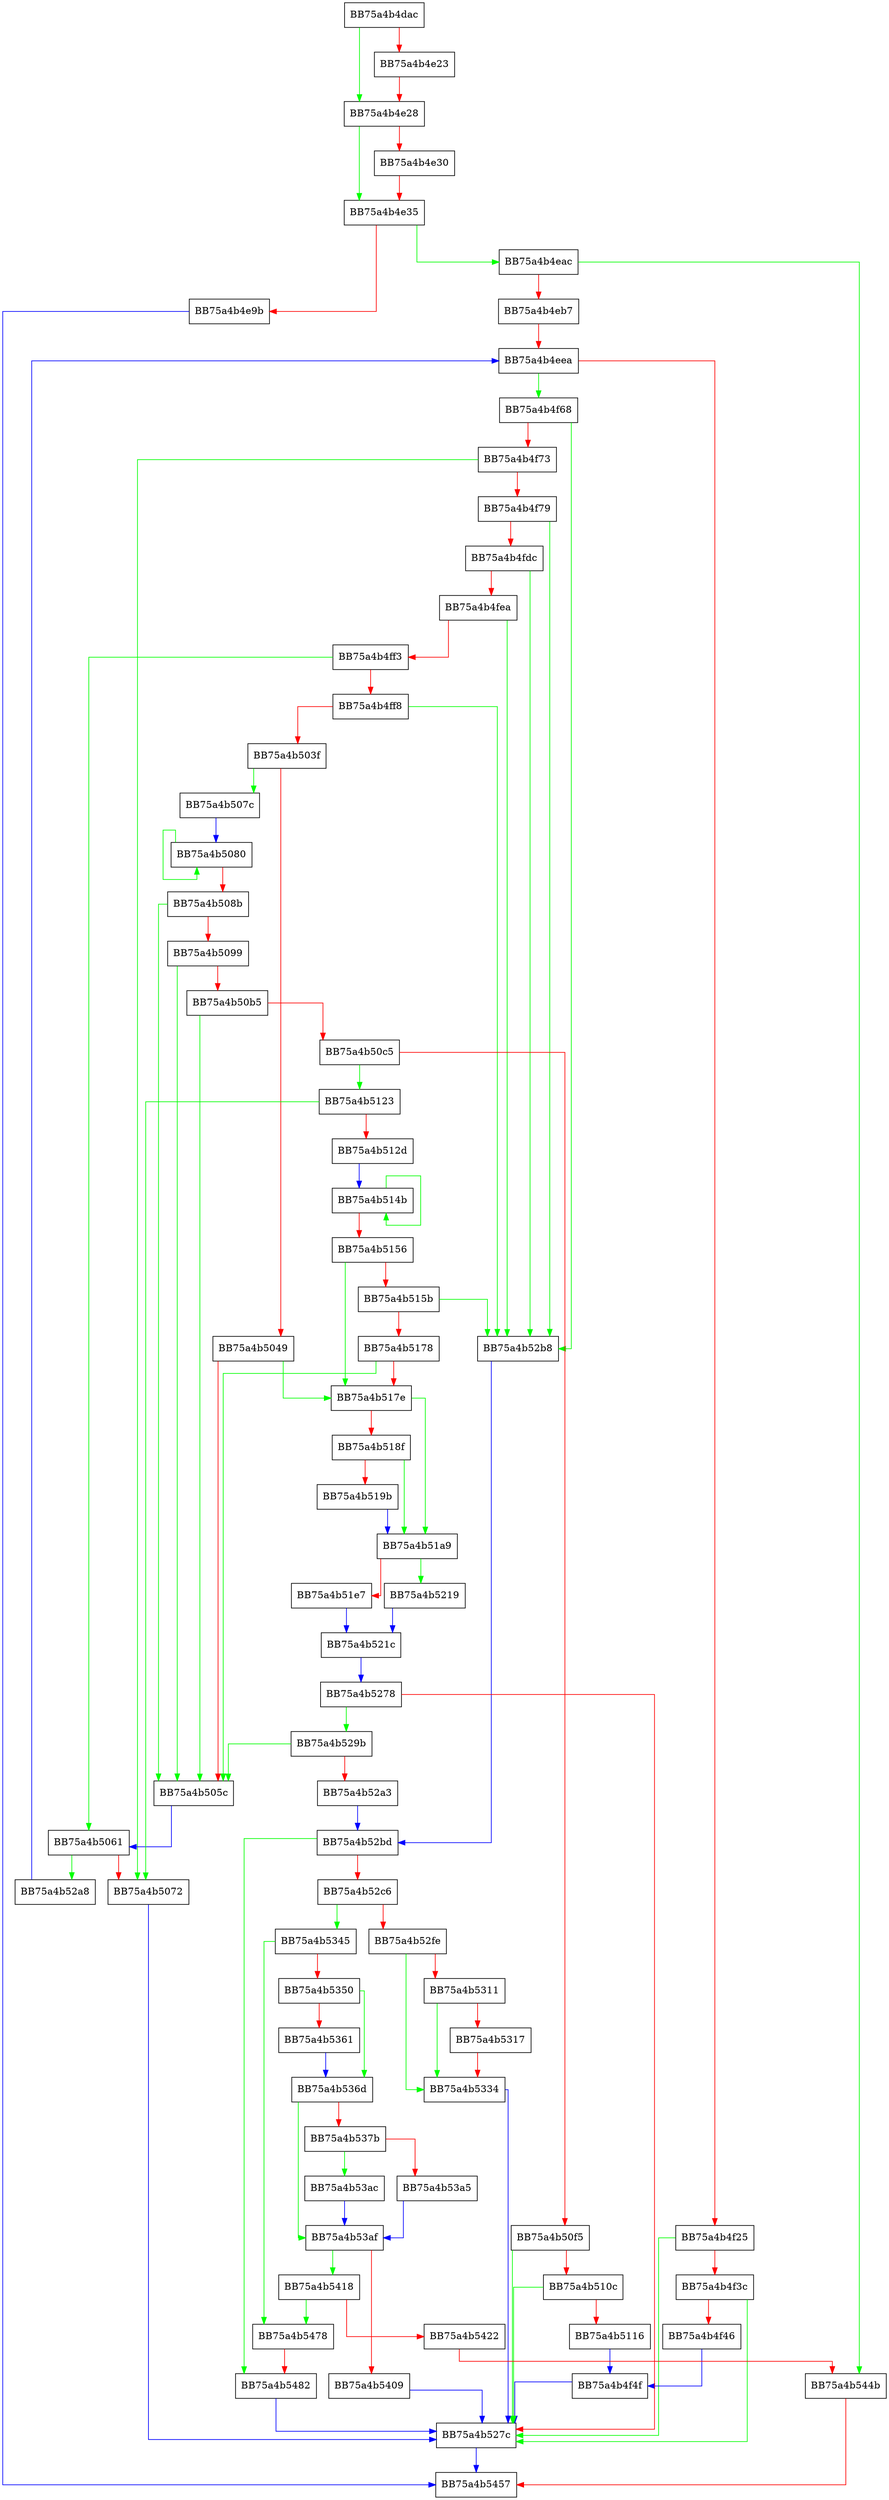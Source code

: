 digraph GetNtfsDataFromExtendedRecord {
  node [shape="box"];
  graph [splines=ortho];
  BB75a4b4dac -> BB75a4b4e28 [color="green"];
  BB75a4b4dac -> BB75a4b4e23 [color="red"];
  BB75a4b4e23 -> BB75a4b4e28 [color="red"];
  BB75a4b4e28 -> BB75a4b4e35 [color="green"];
  BB75a4b4e28 -> BB75a4b4e30 [color="red"];
  BB75a4b4e30 -> BB75a4b4e35 [color="red"];
  BB75a4b4e35 -> BB75a4b4eac [color="green"];
  BB75a4b4e35 -> BB75a4b4e9b [color="red"];
  BB75a4b4e9b -> BB75a4b5457 [color="blue"];
  BB75a4b4eac -> BB75a4b544b [color="green"];
  BB75a4b4eac -> BB75a4b4eb7 [color="red"];
  BB75a4b4eb7 -> BB75a4b4eea [color="red"];
  BB75a4b4eea -> BB75a4b4f68 [color="green"];
  BB75a4b4eea -> BB75a4b4f25 [color="red"];
  BB75a4b4f25 -> BB75a4b527c [color="green"];
  BB75a4b4f25 -> BB75a4b4f3c [color="red"];
  BB75a4b4f3c -> BB75a4b527c [color="green"];
  BB75a4b4f3c -> BB75a4b4f46 [color="red"];
  BB75a4b4f46 -> BB75a4b4f4f [color="blue"];
  BB75a4b4f4f -> BB75a4b527c [color="blue"];
  BB75a4b4f68 -> BB75a4b52b8 [color="green"];
  BB75a4b4f68 -> BB75a4b4f73 [color="red"];
  BB75a4b4f73 -> BB75a4b5072 [color="green"];
  BB75a4b4f73 -> BB75a4b4f79 [color="red"];
  BB75a4b4f79 -> BB75a4b52b8 [color="green"];
  BB75a4b4f79 -> BB75a4b4fdc [color="red"];
  BB75a4b4fdc -> BB75a4b52b8 [color="green"];
  BB75a4b4fdc -> BB75a4b4fea [color="red"];
  BB75a4b4fea -> BB75a4b52b8 [color="green"];
  BB75a4b4fea -> BB75a4b4ff3 [color="red"];
  BB75a4b4ff3 -> BB75a4b5061 [color="green"];
  BB75a4b4ff3 -> BB75a4b4ff8 [color="red"];
  BB75a4b4ff8 -> BB75a4b52b8 [color="green"];
  BB75a4b4ff8 -> BB75a4b503f [color="red"];
  BB75a4b503f -> BB75a4b507c [color="green"];
  BB75a4b503f -> BB75a4b5049 [color="red"];
  BB75a4b5049 -> BB75a4b517e [color="green"];
  BB75a4b5049 -> BB75a4b505c [color="red"];
  BB75a4b505c -> BB75a4b5061 [color="blue"];
  BB75a4b5061 -> BB75a4b52a8 [color="green"];
  BB75a4b5061 -> BB75a4b5072 [color="red"];
  BB75a4b5072 -> BB75a4b527c [color="blue"];
  BB75a4b507c -> BB75a4b5080 [color="blue"];
  BB75a4b5080 -> BB75a4b5080 [color="green"];
  BB75a4b5080 -> BB75a4b508b [color="red"];
  BB75a4b508b -> BB75a4b505c [color="green"];
  BB75a4b508b -> BB75a4b5099 [color="red"];
  BB75a4b5099 -> BB75a4b505c [color="green"];
  BB75a4b5099 -> BB75a4b50b5 [color="red"];
  BB75a4b50b5 -> BB75a4b505c [color="green"];
  BB75a4b50b5 -> BB75a4b50c5 [color="red"];
  BB75a4b50c5 -> BB75a4b5123 [color="green"];
  BB75a4b50c5 -> BB75a4b50f5 [color="red"];
  BB75a4b50f5 -> BB75a4b527c [color="green"];
  BB75a4b50f5 -> BB75a4b510c [color="red"];
  BB75a4b510c -> BB75a4b527c [color="green"];
  BB75a4b510c -> BB75a4b5116 [color="red"];
  BB75a4b5116 -> BB75a4b4f4f [color="blue"];
  BB75a4b5123 -> BB75a4b5072 [color="green"];
  BB75a4b5123 -> BB75a4b512d [color="red"];
  BB75a4b512d -> BB75a4b514b [color="blue"];
  BB75a4b514b -> BB75a4b514b [color="green"];
  BB75a4b514b -> BB75a4b5156 [color="red"];
  BB75a4b5156 -> BB75a4b517e [color="green"];
  BB75a4b5156 -> BB75a4b515b [color="red"];
  BB75a4b515b -> BB75a4b52b8 [color="green"];
  BB75a4b515b -> BB75a4b5178 [color="red"];
  BB75a4b5178 -> BB75a4b505c [color="green"];
  BB75a4b5178 -> BB75a4b517e [color="red"];
  BB75a4b517e -> BB75a4b51a9 [color="green"];
  BB75a4b517e -> BB75a4b518f [color="red"];
  BB75a4b518f -> BB75a4b51a9 [color="green"];
  BB75a4b518f -> BB75a4b519b [color="red"];
  BB75a4b519b -> BB75a4b51a9 [color="blue"];
  BB75a4b51a9 -> BB75a4b5219 [color="green"];
  BB75a4b51a9 -> BB75a4b51e7 [color="red"];
  BB75a4b51e7 -> BB75a4b521c [color="blue"];
  BB75a4b5219 -> BB75a4b521c [color="blue"];
  BB75a4b521c -> BB75a4b5278 [color="blue"];
  BB75a4b5278 -> BB75a4b529b [color="green"];
  BB75a4b5278 -> BB75a4b527c [color="red"];
  BB75a4b527c -> BB75a4b5457 [color="blue"];
  BB75a4b529b -> BB75a4b505c [color="green"];
  BB75a4b529b -> BB75a4b52a3 [color="red"];
  BB75a4b52a3 -> BB75a4b52bd [color="blue"];
  BB75a4b52a8 -> BB75a4b4eea [color="blue"];
  BB75a4b52b8 -> BB75a4b52bd [color="blue"];
  BB75a4b52bd -> BB75a4b5482 [color="green"];
  BB75a4b52bd -> BB75a4b52c6 [color="red"];
  BB75a4b52c6 -> BB75a4b5345 [color="green"];
  BB75a4b52c6 -> BB75a4b52fe [color="red"];
  BB75a4b52fe -> BB75a4b5334 [color="green"];
  BB75a4b52fe -> BB75a4b5311 [color="red"];
  BB75a4b5311 -> BB75a4b5334 [color="green"];
  BB75a4b5311 -> BB75a4b5317 [color="red"];
  BB75a4b5317 -> BB75a4b5334 [color="red"];
  BB75a4b5334 -> BB75a4b527c [color="blue"];
  BB75a4b5345 -> BB75a4b5478 [color="green"];
  BB75a4b5345 -> BB75a4b5350 [color="red"];
  BB75a4b5350 -> BB75a4b536d [color="green"];
  BB75a4b5350 -> BB75a4b5361 [color="red"];
  BB75a4b5361 -> BB75a4b536d [color="blue"];
  BB75a4b536d -> BB75a4b53af [color="green"];
  BB75a4b536d -> BB75a4b537b [color="red"];
  BB75a4b537b -> BB75a4b53ac [color="green"];
  BB75a4b537b -> BB75a4b53a5 [color="red"];
  BB75a4b53a5 -> BB75a4b53af [color="blue"];
  BB75a4b53ac -> BB75a4b53af [color="blue"];
  BB75a4b53af -> BB75a4b5418 [color="green"];
  BB75a4b53af -> BB75a4b5409 [color="red"];
  BB75a4b5409 -> BB75a4b527c [color="blue"];
  BB75a4b5418 -> BB75a4b5478 [color="green"];
  BB75a4b5418 -> BB75a4b5422 [color="red"];
  BB75a4b5422 -> BB75a4b544b [color="red"];
  BB75a4b544b -> BB75a4b5457 [color="red"];
  BB75a4b5478 -> BB75a4b5482 [color="red"];
  BB75a4b5482 -> BB75a4b527c [color="blue"];
}